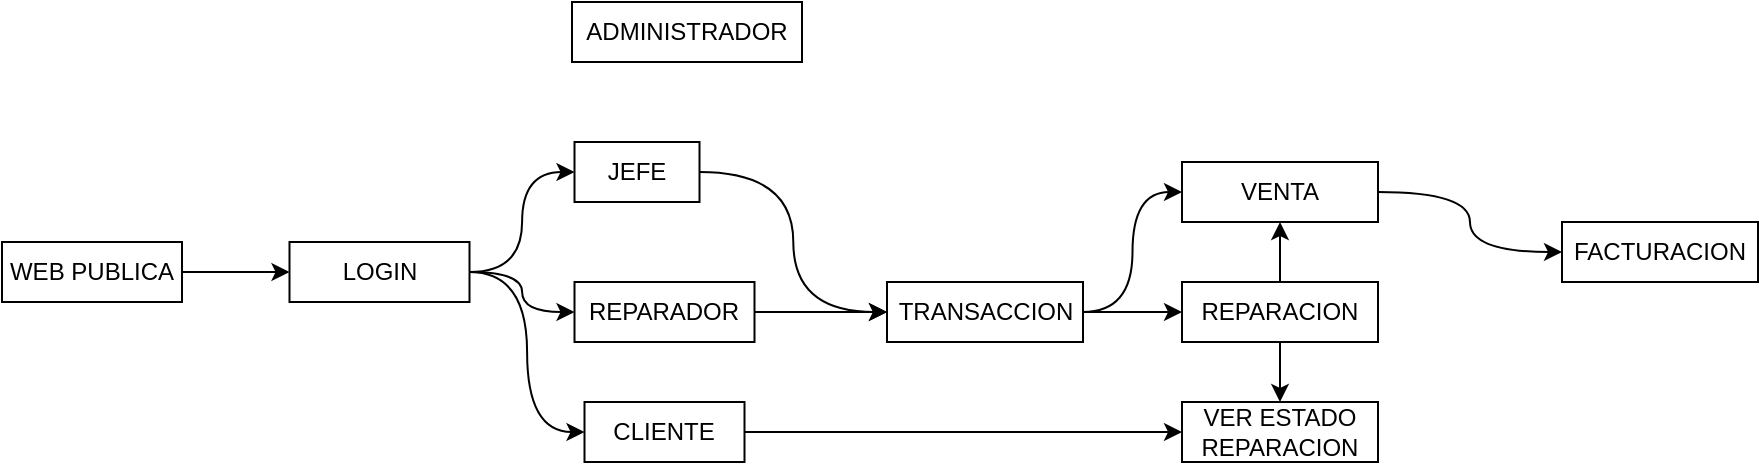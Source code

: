 <mxfile version="21.6.8" type="device">
  <diagram name="Página-1" id="KL7hros_8gFtWswWTued">
    <mxGraphModel dx="1784" dy="1651" grid="1" gridSize="10" guides="1" tooltips="1" connect="1" arrows="1" fold="1" page="1" pageScale="1" pageWidth="827" pageHeight="1169" math="0" shadow="0">
      <root>
        <mxCell id="0" />
        <mxCell id="1" parent="0" />
        <mxCell id="l1Fr6kD5rfvGQ3E-aX6w-29" style="edgeStyle=orthogonalEdgeStyle;shape=connector;curved=1;rounded=0;orthogonalLoop=1;jettySize=auto;html=1;exitX=1;exitY=0.5;exitDx=0;exitDy=0;entryX=0;entryY=0.5;entryDx=0;entryDy=0;labelBackgroundColor=default;strokeColor=default;fontFamily=Helvetica;fontSize=11;fontColor=default;endArrow=classic;" edge="1" parent="1" source="l1Fr6kD5rfvGQ3E-aX6w-1" target="l1Fr6kD5rfvGQ3E-aX6w-3">
          <mxGeometry relative="1" as="geometry" />
        </mxCell>
        <mxCell id="l1Fr6kD5rfvGQ3E-aX6w-30" style="edgeStyle=orthogonalEdgeStyle;shape=connector;curved=1;rounded=0;orthogonalLoop=1;jettySize=auto;html=1;exitX=1;exitY=0.5;exitDx=0;exitDy=0;entryX=0;entryY=0.5;entryDx=0;entryDy=0;labelBackgroundColor=default;strokeColor=default;fontFamily=Helvetica;fontSize=11;fontColor=default;endArrow=classic;" edge="1" parent="1" source="l1Fr6kD5rfvGQ3E-aX6w-1" target="l1Fr6kD5rfvGQ3E-aX6w-5">
          <mxGeometry relative="1" as="geometry" />
        </mxCell>
        <mxCell id="l1Fr6kD5rfvGQ3E-aX6w-31" style="edgeStyle=orthogonalEdgeStyle;shape=connector;curved=1;rounded=0;orthogonalLoop=1;jettySize=auto;html=1;exitX=1;exitY=0.5;exitDx=0;exitDy=0;entryX=0;entryY=0.5;entryDx=0;entryDy=0;labelBackgroundColor=default;strokeColor=default;fontFamily=Helvetica;fontSize=11;fontColor=default;endArrow=classic;" edge="1" parent="1" source="l1Fr6kD5rfvGQ3E-aX6w-1" target="l1Fr6kD5rfvGQ3E-aX6w-2">
          <mxGeometry relative="1" as="geometry" />
        </mxCell>
        <mxCell id="l1Fr6kD5rfvGQ3E-aX6w-1" value="LOGIN" style="rounded=0;whiteSpace=wrap;html=1;" vertex="1" parent="1">
          <mxGeometry x="-526.25" y="-100" width="90" height="30" as="geometry" />
        </mxCell>
        <mxCell id="l1Fr6kD5rfvGQ3E-aX6w-26" style="edgeStyle=orthogonalEdgeStyle;shape=connector;curved=1;rounded=0;orthogonalLoop=1;jettySize=auto;html=1;exitX=1;exitY=0.5;exitDx=0;exitDy=0;entryX=0;entryY=0.5;entryDx=0;entryDy=0;labelBackgroundColor=default;strokeColor=default;fontFamily=Helvetica;fontSize=11;fontColor=default;endArrow=classic;" edge="1" parent="1" source="l1Fr6kD5rfvGQ3E-aX6w-2" target="l1Fr6kD5rfvGQ3E-aX6w-10">
          <mxGeometry relative="1" as="geometry" />
        </mxCell>
        <mxCell id="l1Fr6kD5rfvGQ3E-aX6w-2" value="CLIENTE" style="rounded=0;whiteSpace=wrap;html=1;" vertex="1" parent="1">
          <mxGeometry x="-378.75" y="-20" width="80" height="30" as="geometry" />
        </mxCell>
        <mxCell id="l1Fr6kD5rfvGQ3E-aX6w-28" style="edgeStyle=orthogonalEdgeStyle;shape=connector;curved=1;rounded=0;orthogonalLoop=1;jettySize=auto;html=1;exitX=1;exitY=0.5;exitDx=0;exitDy=0;entryX=0;entryY=0.5;entryDx=0;entryDy=0;labelBackgroundColor=default;strokeColor=default;fontFamily=Helvetica;fontSize=11;fontColor=default;endArrow=classic;" edge="1" parent="1" source="l1Fr6kD5rfvGQ3E-aX6w-3" target="l1Fr6kD5rfvGQ3E-aX6w-8">
          <mxGeometry relative="1" as="geometry" />
        </mxCell>
        <mxCell id="l1Fr6kD5rfvGQ3E-aX6w-3" value="REPARADOR" style="rounded=0;whiteSpace=wrap;html=1;" vertex="1" parent="1">
          <mxGeometry x="-383.75" y="-80" width="90" height="30" as="geometry" />
        </mxCell>
        <mxCell id="l1Fr6kD5rfvGQ3E-aX6w-4" value="ADMINISTRADOR" style="rounded=0;whiteSpace=wrap;html=1;" vertex="1" parent="1">
          <mxGeometry x="-385" y="-220" width="115" height="30" as="geometry" />
        </mxCell>
        <mxCell id="l1Fr6kD5rfvGQ3E-aX6w-27" style="edgeStyle=orthogonalEdgeStyle;shape=connector;curved=1;rounded=0;orthogonalLoop=1;jettySize=auto;html=1;exitX=1;exitY=0.5;exitDx=0;exitDy=0;entryX=0;entryY=0.5;entryDx=0;entryDy=0;labelBackgroundColor=default;strokeColor=default;fontFamily=Helvetica;fontSize=11;fontColor=default;endArrow=classic;" edge="1" parent="1" source="l1Fr6kD5rfvGQ3E-aX6w-5" target="l1Fr6kD5rfvGQ3E-aX6w-8">
          <mxGeometry relative="1" as="geometry" />
        </mxCell>
        <mxCell id="l1Fr6kD5rfvGQ3E-aX6w-5" value="JEFE" style="rounded=0;whiteSpace=wrap;html=1;" vertex="1" parent="1">
          <mxGeometry x="-383.75" y="-150" width="62.5" height="30" as="geometry" />
        </mxCell>
        <mxCell id="l1Fr6kD5rfvGQ3E-aX6w-32" style="edgeStyle=orthogonalEdgeStyle;shape=connector;curved=1;rounded=0;orthogonalLoop=1;jettySize=auto;html=1;exitX=1;exitY=0.5;exitDx=0;exitDy=0;entryX=0;entryY=0.5;entryDx=0;entryDy=0;labelBackgroundColor=default;strokeColor=default;fontFamily=Helvetica;fontSize=11;fontColor=default;endArrow=classic;" edge="1" parent="1" source="l1Fr6kD5rfvGQ3E-aX6w-6" target="l1Fr6kD5rfvGQ3E-aX6w-1">
          <mxGeometry relative="1" as="geometry" />
        </mxCell>
        <mxCell id="l1Fr6kD5rfvGQ3E-aX6w-6" value="WEB PUBLICA" style="rounded=0;whiteSpace=wrap;html=1;" vertex="1" parent="1">
          <mxGeometry x="-670" y="-100" width="90" height="30" as="geometry" />
        </mxCell>
        <mxCell id="l1Fr6kD5rfvGQ3E-aX6w-23" style="edgeStyle=orthogonalEdgeStyle;shape=connector;curved=1;rounded=0;orthogonalLoop=1;jettySize=auto;html=1;exitX=1;exitY=0.5;exitDx=0;exitDy=0;entryX=0;entryY=0.5;entryDx=0;entryDy=0;labelBackgroundColor=default;strokeColor=default;fontFamily=Helvetica;fontSize=11;fontColor=default;endArrow=classic;" edge="1" parent="1" source="l1Fr6kD5rfvGQ3E-aX6w-8" target="l1Fr6kD5rfvGQ3E-aX6w-12">
          <mxGeometry relative="1" as="geometry" />
        </mxCell>
        <mxCell id="l1Fr6kD5rfvGQ3E-aX6w-24" style="edgeStyle=orthogonalEdgeStyle;shape=connector;curved=1;rounded=0;orthogonalLoop=1;jettySize=auto;html=1;exitX=1;exitY=0.5;exitDx=0;exitDy=0;entryX=0;entryY=0.5;entryDx=0;entryDy=0;labelBackgroundColor=default;strokeColor=default;fontFamily=Helvetica;fontSize=11;fontColor=default;endArrow=classic;" edge="1" parent="1" source="l1Fr6kD5rfvGQ3E-aX6w-8" target="l1Fr6kD5rfvGQ3E-aX6w-9">
          <mxGeometry relative="1" as="geometry" />
        </mxCell>
        <mxCell id="l1Fr6kD5rfvGQ3E-aX6w-8" value="TRANSACCION" style="rounded=0;whiteSpace=wrap;html=1;" vertex="1" parent="1">
          <mxGeometry x="-227.5" y="-80" width="98" height="30" as="geometry" />
        </mxCell>
        <mxCell id="l1Fr6kD5rfvGQ3E-aX6w-35" style="edgeStyle=orthogonalEdgeStyle;shape=connector;curved=1;rounded=0;orthogonalLoop=1;jettySize=auto;html=1;exitX=1;exitY=0.5;exitDx=0;exitDy=0;entryX=0;entryY=0.5;entryDx=0;entryDy=0;labelBackgroundColor=default;strokeColor=default;fontFamily=Helvetica;fontSize=11;fontColor=default;endArrow=classic;" edge="1" parent="1" source="l1Fr6kD5rfvGQ3E-aX6w-9" target="l1Fr6kD5rfvGQ3E-aX6w-11">
          <mxGeometry relative="1" as="geometry" />
        </mxCell>
        <mxCell id="l1Fr6kD5rfvGQ3E-aX6w-9" value="VENTA" style="rounded=0;whiteSpace=wrap;html=1;" vertex="1" parent="1">
          <mxGeometry x="-80" y="-140" width="98" height="30" as="geometry" />
        </mxCell>
        <mxCell id="l1Fr6kD5rfvGQ3E-aX6w-10" value="VER ESTADO REPARACION" style="rounded=0;whiteSpace=wrap;html=1;" vertex="1" parent="1">
          <mxGeometry x="-80" y="-20" width="98" height="30" as="geometry" />
        </mxCell>
        <mxCell id="l1Fr6kD5rfvGQ3E-aX6w-11" value="FACTURACION" style="rounded=0;whiteSpace=wrap;html=1;" vertex="1" parent="1">
          <mxGeometry x="110" y="-110" width="98" height="30" as="geometry" />
        </mxCell>
        <mxCell id="l1Fr6kD5rfvGQ3E-aX6w-25" style="edgeStyle=orthogonalEdgeStyle;shape=connector;curved=1;rounded=0;orthogonalLoop=1;jettySize=auto;html=1;exitX=0.5;exitY=1;exitDx=0;exitDy=0;entryX=0.5;entryY=0;entryDx=0;entryDy=0;labelBackgroundColor=default;strokeColor=default;fontFamily=Helvetica;fontSize=11;fontColor=default;endArrow=classic;" edge="1" parent="1" source="l1Fr6kD5rfvGQ3E-aX6w-12" target="l1Fr6kD5rfvGQ3E-aX6w-10">
          <mxGeometry relative="1" as="geometry" />
        </mxCell>
        <mxCell id="l1Fr6kD5rfvGQ3E-aX6w-34" style="edgeStyle=orthogonalEdgeStyle;shape=connector;curved=1;rounded=0;orthogonalLoop=1;jettySize=auto;html=1;exitX=0.5;exitY=0;exitDx=0;exitDy=0;entryX=0.5;entryY=1;entryDx=0;entryDy=0;labelBackgroundColor=default;strokeColor=default;fontFamily=Helvetica;fontSize=11;fontColor=default;endArrow=classic;" edge="1" parent="1" source="l1Fr6kD5rfvGQ3E-aX6w-12" target="l1Fr6kD5rfvGQ3E-aX6w-9">
          <mxGeometry relative="1" as="geometry" />
        </mxCell>
        <mxCell id="l1Fr6kD5rfvGQ3E-aX6w-12" value="REPARACION" style="rounded=0;whiteSpace=wrap;html=1;" vertex="1" parent="1">
          <mxGeometry x="-80" y="-80" width="98" height="30" as="geometry" />
        </mxCell>
      </root>
    </mxGraphModel>
  </diagram>
</mxfile>
